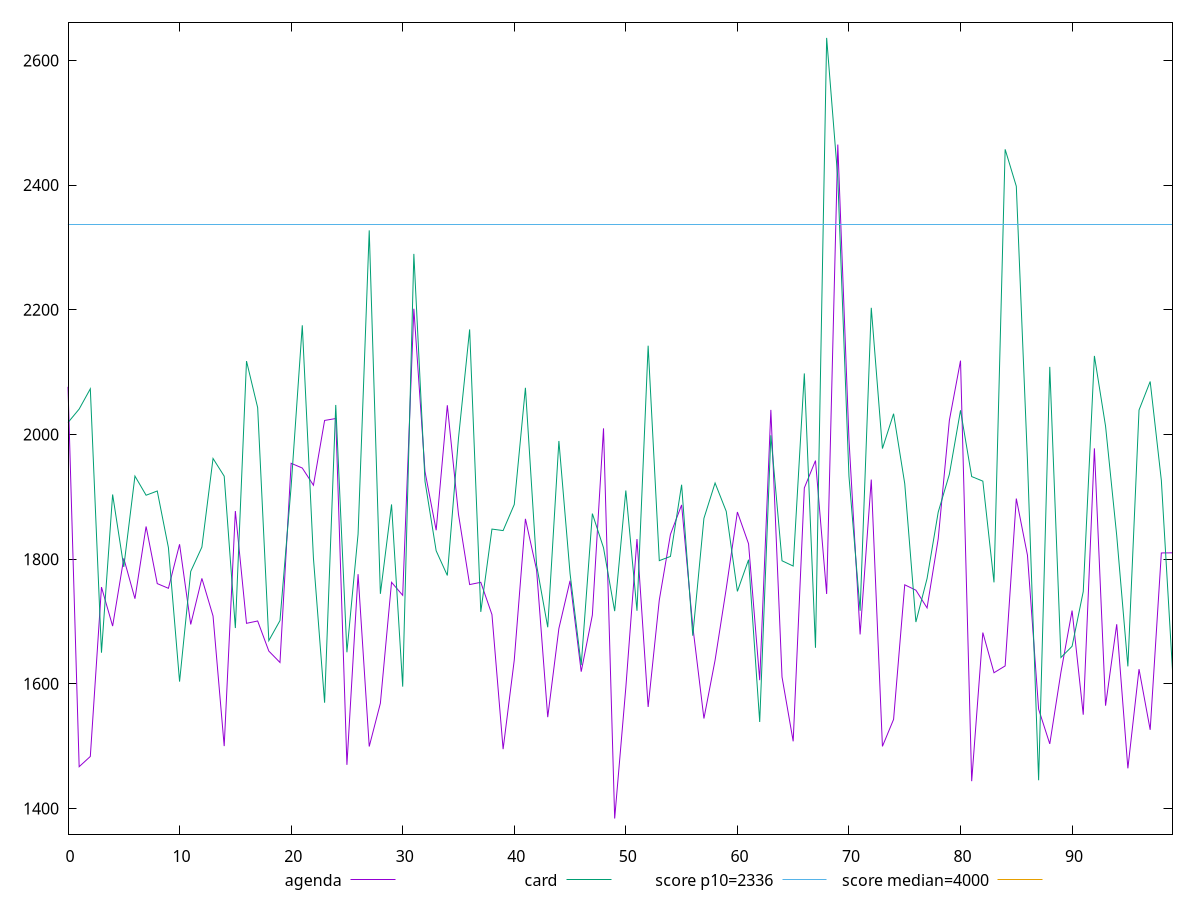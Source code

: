 reset

$agenda <<EOF
0 2076.4809999999998
1 1467.111
2 1483.5720000000001
3 1755.1915
4 1692.6550000000002
5 1801.2885
6 1736.5559999999996
7 1852.44
8 1760.7939999999999
9 1753.2759999999994
10 1823.8695000000002
11 1695.312
12 1769.1510000000003
13 1708.848
14 1500.12
15 1877.15
16 1697.092
17 1700.841
18 1652.56
19 1634.2679999999996
20 1953.75
21 1946.1599999999999
22 1918.5640000000003
23 2022.4824999999998
24 2025.5565000000001
25 1470.078
26 1775.9254999999998
27 1499.505
28 1568.8650000000002
29 1762.91
30 1742.004
31 2201.63
32 1940.2789999999995
33 1846.38
34 2046.8249999999998
35 1871.9279999999999
36 1759.2414999999996
37 1762.873
38 1711.1490000000001
39 1495.296
40 1638.1319999999996
41 1864.6605
42 1782.8368500000001
43 1546.6229999999998
44 1688.8575000000003
45 1765.3649999999998
46 1619.5259999999998
47 1710.318
48 2009.7690000000002
49 1383.998
50 1593.987
51 1832.2624999999998
52 1562.943
53 1734.488
54 1839.7650000000003
55 1887
56 1692.26
57 1544.433
58 1637.9750000000001
59 1752.742
60 1875.6299999999999
61 1824.6730000000002
62 1605.927
63 2039.4009999999994
64 1611.069
65 1507.8090000000002
66 1914.2650000000003
67 1958.076
68 1744.193
69 2464.99
70 1992.5500000000002
71 1679.2984999999999
72 1927.6235
73 1499.6970000000001
74 1543.0020000000002
75 1758.8570000000002
76 1750.2189999999998
77 1721.8225000000002
78 1832.658
79 2022.5584999999999
80 2118.405
81 1443.867
82 1682.253
83 1617.8159999999998
84 1628.7620000000002
85 1897.1915
86 1806.2979999999998
87 1559.442
88 1503.6981
89 1618.628
90 1717.536
91 1550.49
92 1977.7045000000003
93 1564.962
94 1695.556
95 1464.5059999999999
96 1623.566
97 1526.2720000000002
98 1809.9615000000003
99 1810.1394999999998
EOF

$card <<EOF
0 2019.163
1 2040.7504999999999
2 2073.2435
3 1649.9940000000001
4 1903.7160000000003
5 1787.58
6 1933.2420000000002
7 1902.5399999999995
8 1909.3324999999998
9 1818.53
10 1603.596
11 1780.2930000000001
12 1819.3574999999998
13 1961.4850000000001
14 1933.1059999999998
15 1689.484
16 2117.684
17 2043.0460000000003
18 1669.3490000000002
19 1701.486
20 1916.5225
21 2175.0699999999997
22 1801.2710000000002
23 1569.7199999999998
24 2047.3300000000002
25 1650.6479999999997
26 1840.27
27 2327.376
28 1744.3740000000003
29 1887.8019999999997
30 1595.5299999999997
31 2289.6224999999995
32 1924.6180000000002
33 1813.389
34 1773.8849999999998
35 1993.8555000000001
36 2168.5
37 1715.4015000000002
38 1848.248
39 1845.834
40 1887.6419999999998
41 2074.8424999999997
42 1790.6040000000003
43 1690.779
44 1989.54
45 1777.0279999999998
46 1629.9629999999997
47 1873.074
48 1818.2600000000004
49 1716.6740000000002
50 1910.1039999999996
51 1717.2209999999998
52 2142.3775
53 1797.61
54 1804.3885
55 1919.391
56 1677.258
57 1865.4589999999998
58 1922.1440000000002
59 1876.6799999999998
60 1748.3280000000002
61 1799.0579999999998
62 1538.8600000000001
63 1998.6535
64 1797.422
65 1788.9669000000001
66 2097.8639999999996
67 1657.817
68 2636.062
69 2410.8824999999997
70 1933.1309999999999
71 1717.23
72 2203.17
73 1977.366
74 2033.2635
75 1921.0750000000003
76 1699.1130000000003
77 1768.8519999999999
78 1875.4660000000003
79 1936.0639999999999
80 2038.7575000000002
81 1932.4829999999997
82 1925.12
83 1762.7560000000003
84 2457.335
85 2398.0975
86 1958.0749999999998
87 1445.3890000000001
88 2108.4185
89 1642.2400000000002
90 1660.2569999999996
91 1748.079
92 2125.9725
93 2013.2769999999998
94 1837.8999999999996
95 1627.9919999999997
96 2039.1670000000001
97 2084.9455
98 1926.378
99 1621.605
EOF

set key outside below
set xrange [0:99]
set yrange [1358.9567200000001:2661.10328]
set trange [1358.9567200000001:2661.10328]
set terminal svg size 640, 520 enhanced background rgb 'white'
set output "reports/report_00028_2021-02-24T12-49-42.674Z/first-contentful-paint/comparison/line/1_vs_2.svg"

plot $agenda title "agenda" with line, \
     $card title "card" with line, \
     2336 title "score p10=2336", \
     4000 title "score median=4000"

reset
